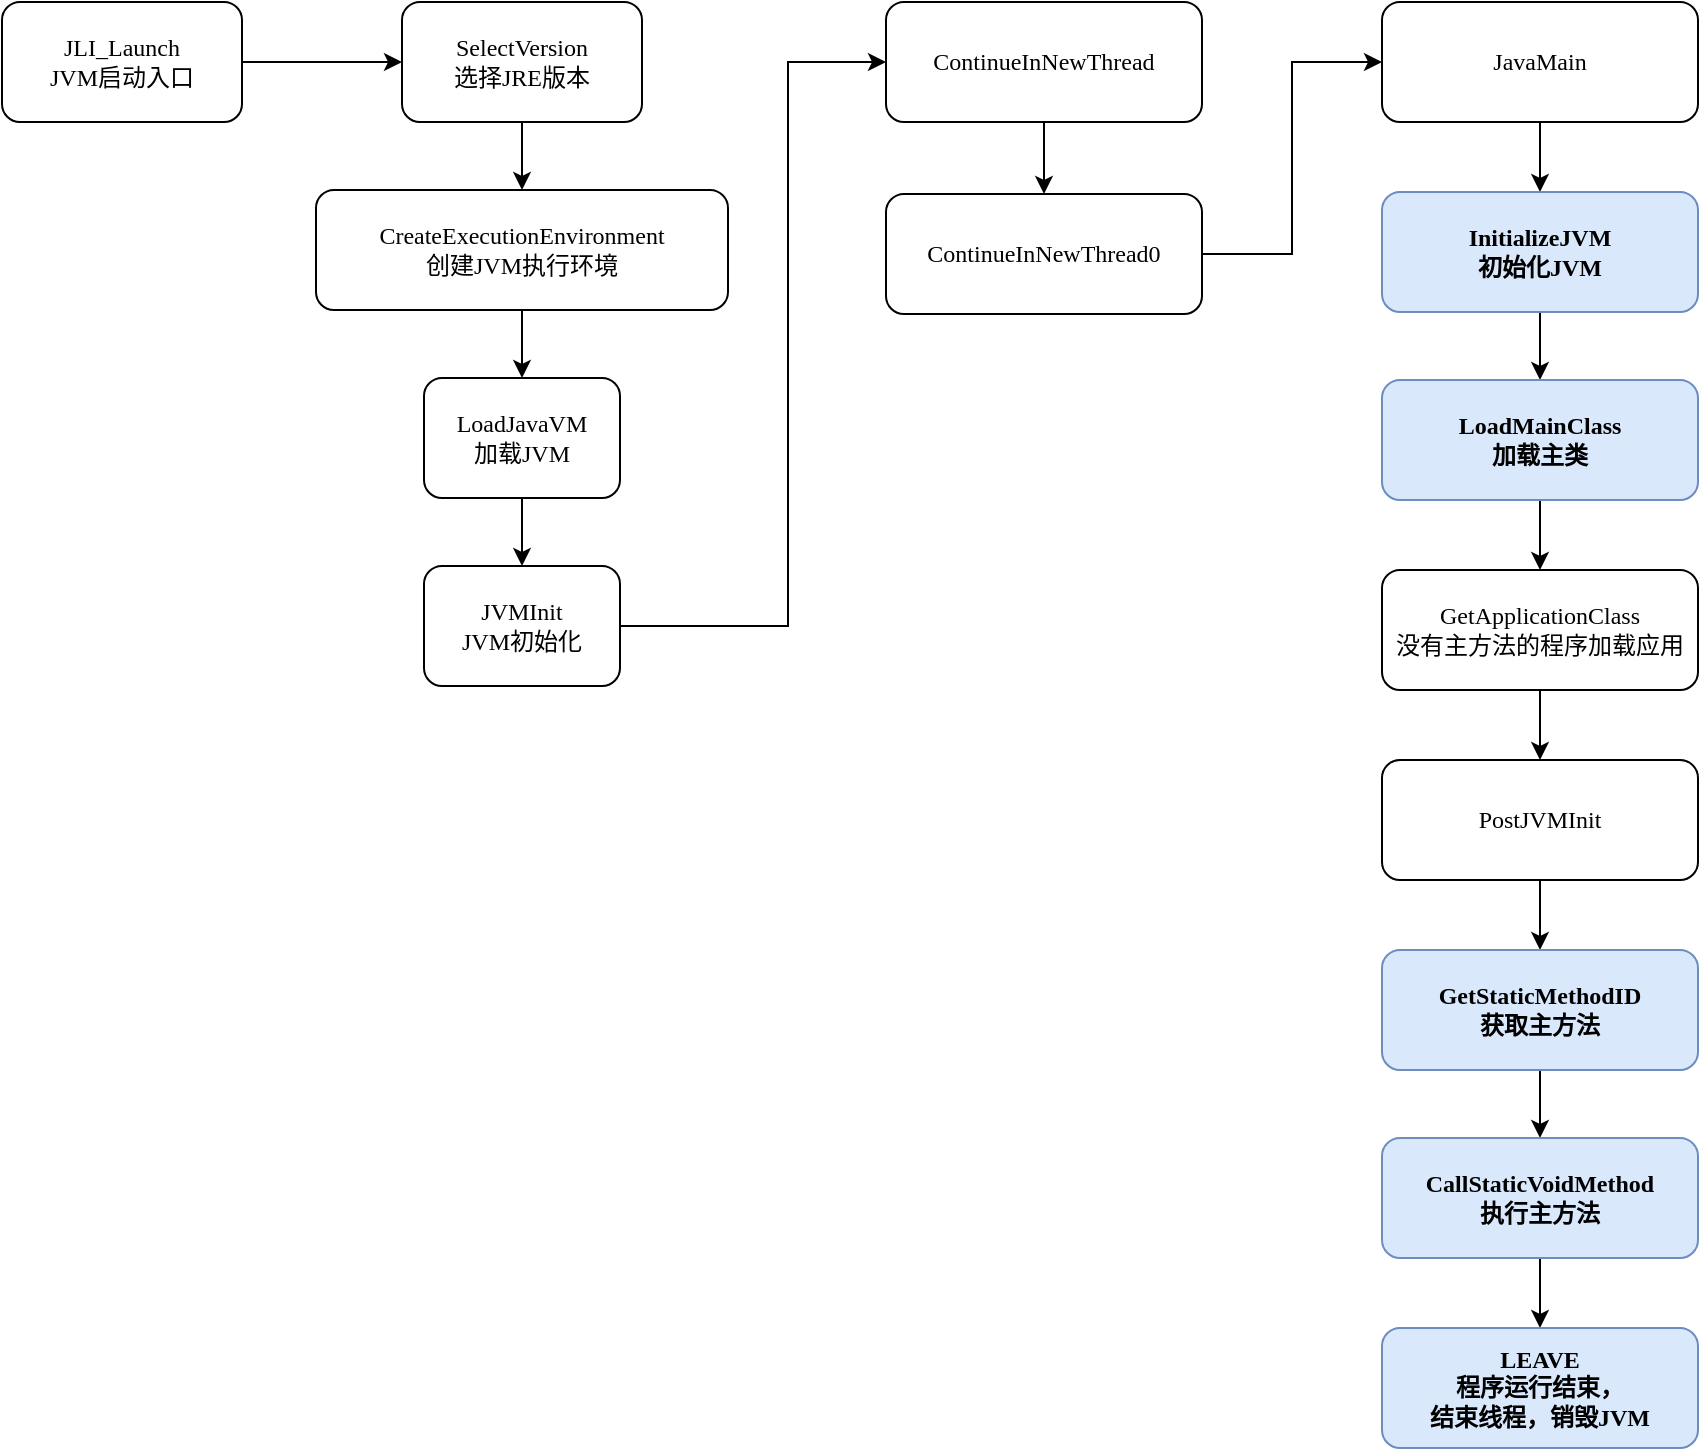 <mxfile version="24.6.4" type="device" pages="3">
  <diagram name="JVM启动执行过程" id="YjUK45eZEZIdvjQKvIaX">
    <mxGraphModel dx="1562" dy="909" grid="0" gridSize="10" guides="1" tooltips="1" connect="1" arrows="1" fold="1" page="0" pageScale="1" pageWidth="827" pageHeight="1169" math="0" shadow="0">
      <root>
        <mxCell id="0" />
        <mxCell id="1" parent="0" />
        <mxCell id="UUYlEBC3O2hFWeKP-FM0-3" value="" style="edgeStyle=orthogonalEdgeStyle;rounded=0;orthogonalLoop=1;jettySize=auto;html=1;" parent="1" source="UUYlEBC3O2hFWeKP-FM0-1" target="UUYlEBC3O2hFWeKP-FM0-2" edge="1">
          <mxGeometry relative="1" as="geometry" />
        </mxCell>
        <mxCell id="UUYlEBC3O2hFWeKP-FM0-1" value="JLI_Launch&lt;br&gt;JVM启动入口" style="rounded=1;whiteSpace=wrap;html=1;fontFamily=MesloLGS NF;" parent="1" vertex="1">
          <mxGeometry x="64" y="194" width="120" height="60" as="geometry" />
        </mxCell>
        <mxCell id="UUYlEBC3O2hFWeKP-FM0-5" value="" style="edgeStyle=orthogonalEdgeStyle;rounded=0;orthogonalLoop=1;jettySize=auto;html=1;" parent="1" source="UUYlEBC3O2hFWeKP-FM0-2" target="UUYlEBC3O2hFWeKP-FM0-4" edge="1">
          <mxGeometry relative="1" as="geometry" />
        </mxCell>
        <mxCell id="UUYlEBC3O2hFWeKP-FM0-2" value="SelectVersion&lt;br&gt;选择JRE版本" style="rounded=1;whiteSpace=wrap;html=1;fontFamily=MesloLGS NF;" parent="1" vertex="1">
          <mxGeometry x="264" y="194" width="120" height="60" as="geometry" />
        </mxCell>
        <mxCell id="UUYlEBC3O2hFWeKP-FM0-7" value="" style="edgeStyle=orthogonalEdgeStyle;rounded=0;orthogonalLoop=1;jettySize=auto;html=1;" parent="1" source="UUYlEBC3O2hFWeKP-FM0-4" target="UUYlEBC3O2hFWeKP-FM0-6" edge="1">
          <mxGeometry relative="1" as="geometry" />
        </mxCell>
        <mxCell id="UUYlEBC3O2hFWeKP-FM0-4" value="&lt;font&gt;CreateExecutionEnvironment&lt;br&gt;创建JVM执行环境&lt;/font&gt;" style="rounded=1;whiteSpace=wrap;html=1;fontFamily=MesloLGS NF;" parent="1" vertex="1">
          <mxGeometry x="221" y="288" width="206" height="60" as="geometry" />
        </mxCell>
        <mxCell id="UUYlEBC3O2hFWeKP-FM0-9" value="" style="edgeStyle=orthogonalEdgeStyle;rounded=0;orthogonalLoop=1;jettySize=auto;html=1;" parent="1" source="UUYlEBC3O2hFWeKP-FM0-6" target="UUYlEBC3O2hFWeKP-FM0-8" edge="1">
          <mxGeometry relative="1" as="geometry" />
        </mxCell>
        <mxCell id="UUYlEBC3O2hFWeKP-FM0-6" value="&lt;font face=&quot;MesloLGS NF&quot;&gt;LoadJavaVM&lt;br&gt;加载JVM&lt;/font&gt;" style="rounded=1;whiteSpace=wrap;html=1;" parent="1" vertex="1">
          <mxGeometry x="275" y="382" width="98" height="60" as="geometry" />
        </mxCell>
        <mxCell id="UUYlEBC3O2hFWeKP-FM0-11" value="" style="edgeStyle=orthogonalEdgeStyle;rounded=0;orthogonalLoop=1;jettySize=auto;html=1;entryX=0;entryY=0.5;entryDx=0;entryDy=0;exitX=1;exitY=0.5;exitDx=0;exitDy=0;" parent="1" source="UUYlEBC3O2hFWeKP-FM0-8" target="UUYlEBC3O2hFWeKP-FM0-10" edge="1">
          <mxGeometry relative="1" as="geometry">
            <Array as="points">
              <mxPoint x="457" y="506" />
              <mxPoint x="457" y="224" />
            </Array>
          </mxGeometry>
        </mxCell>
        <mxCell id="UUYlEBC3O2hFWeKP-FM0-8" value="&lt;font face=&quot;MesloLGS NF&quot;&gt;JVMInit&lt;br&gt;JVM初始化&lt;/font&gt;" style="rounded=1;whiteSpace=wrap;html=1;" parent="1" vertex="1">
          <mxGeometry x="275" y="476" width="98" height="60" as="geometry" />
        </mxCell>
        <mxCell id="UUYlEBC3O2hFWeKP-FM0-13" value="" style="edgeStyle=orthogonalEdgeStyle;rounded=0;orthogonalLoop=1;jettySize=auto;html=1;" parent="1" source="UUYlEBC3O2hFWeKP-FM0-10" target="UUYlEBC3O2hFWeKP-FM0-12" edge="1">
          <mxGeometry relative="1" as="geometry" />
        </mxCell>
        <mxCell id="UUYlEBC3O2hFWeKP-FM0-10" value="&lt;font&gt;ContinueInNewThread&lt;/font&gt;" style="rounded=1;whiteSpace=wrap;html=1;fontFamily=MesloLGS NF;" parent="1" vertex="1">
          <mxGeometry x="506" y="194" width="158" height="60" as="geometry" />
        </mxCell>
        <mxCell id="UUYlEBC3O2hFWeKP-FM0-15" value="" style="edgeStyle=orthogonalEdgeStyle;rounded=0;orthogonalLoop=1;jettySize=auto;html=1;entryX=0;entryY=0.5;entryDx=0;entryDy=0;" parent="1" source="UUYlEBC3O2hFWeKP-FM0-12" target="UUYlEBC3O2hFWeKP-FM0-14" edge="1">
          <mxGeometry relative="1" as="geometry" />
        </mxCell>
        <mxCell id="UUYlEBC3O2hFWeKP-FM0-12" value="&lt;font&gt;ContinueInNewThread0&lt;/font&gt;" style="rounded=1;whiteSpace=wrap;html=1;fontFamily=MesloLGS NF;" parent="1" vertex="1">
          <mxGeometry x="506" y="290" width="158" height="60" as="geometry" />
        </mxCell>
        <mxCell id="UUYlEBC3O2hFWeKP-FM0-17" value="" style="edgeStyle=orthogonalEdgeStyle;rounded=0;orthogonalLoop=1;jettySize=auto;html=1;" parent="1" source="UUYlEBC3O2hFWeKP-FM0-14" target="UUYlEBC3O2hFWeKP-FM0-16" edge="1">
          <mxGeometry relative="1" as="geometry" />
        </mxCell>
        <mxCell id="UUYlEBC3O2hFWeKP-FM0-14" value="&lt;font&gt;JavaMain&lt;/font&gt;" style="rounded=1;whiteSpace=wrap;html=1;fontFamily=MesloLGS NF;" parent="1" vertex="1">
          <mxGeometry x="754" y="194" width="158" height="60" as="geometry" />
        </mxCell>
        <mxCell id="UUYlEBC3O2hFWeKP-FM0-19" value="" style="edgeStyle=orthogonalEdgeStyle;rounded=0;orthogonalLoop=1;jettySize=auto;html=1;" parent="1" source="UUYlEBC3O2hFWeKP-FM0-16" target="UUYlEBC3O2hFWeKP-FM0-18" edge="1">
          <mxGeometry relative="1" as="geometry" />
        </mxCell>
        <mxCell id="UUYlEBC3O2hFWeKP-FM0-16" value="&lt;font&gt;InitializeJVM&lt;/font&gt;&lt;div&gt;&lt;font&gt;初始化JVM&lt;/font&gt;&lt;/div&gt;" style="rounded=1;whiteSpace=wrap;html=1;fontFamily=MesloLGS NF;fontStyle=1;fillColor=#dae8fc;strokeColor=#6c8ebf;" parent="1" vertex="1">
          <mxGeometry x="754" y="289" width="158" height="60" as="geometry" />
        </mxCell>
        <mxCell id="UUYlEBC3O2hFWeKP-FM0-21" value="" style="edgeStyle=orthogonalEdgeStyle;rounded=0;orthogonalLoop=1;jettySize=auto;html=1;" parent="1" source="UUYlEBC3O2hFWeKP-FM0-18" target="UUYlEBC3O2hFWeKP-FM0-20" edge="1">
          <mxGeometry relative="1" as="geometry" />
        </mxCell>
        <mxCell id="UUYlEBC3O2hFWeKP-FM0-18" value="&lt;font&gt;LoadMainClass&lt;/font&gt;&lt;div&gt;加载主类&lt;/div&gt;" style="rounded=1;whiteSpace=wrap;html=1;fontFamily=MesloLGS NF;fontStyle=1;fillColor=#dae8fc;strokeColor=#6c8ebf;" parent="1" vertex="1">
          <mxGeometry x="754" y="383" width="158" height="60" as="geometry" />
        </mxCell>
        <mxCell id="UUYlEBC3O2hFWeKP-FM0-23" value="" style="edgeStyle=orthogonalEdgeStyle;rounded=0;orthogonalLoop=1;jettySize=auto;html=1;" parent="1" source="UUYlEBC3O2hFWeKP-FM0-20" target="UUYlEBC3O2hFWeKP-FM0-22" edge="1">
          <mxGeometry relative="1" as="geometry" />
        </mxCell>
        <mxCell id="UUYlEBC3O2hFWeKP-FM0-20" value="&lt;span style=&quot;font-weight: normal;&quot;&gt;GetApplicationClass&lt;/span&gt;&lt;br&gt;&lt;div&gt;&lt;span style=&quot;font-weight: normal;&quot;&gt;没有主方法的程序加载应用&lt;/span&gt;&lt;/div&gt;" style="rounded=1;whiteSpace=wrap;html=1;fontFamily=MesloLGS NF;fontStyle=1" parent="1" vertex="1">
          <mxGeometry x="754" y="478" width="158" height="60" as="geometry" />
        </mxCell>
        <mxCell id="UUYlEBC3O2hFWeKP-FM0-25" value="" style="edgeStyle=orthogonalEdgeStyle;rounded=0;orthogonalLoop=1;jettySize=auto;html=1;" parent="1" source="UUYlEBC3O2hFWeKP-FM0-22" target="UUYlEBC3O2hFWeKP-FM0-24" edge="1">
          <mxGeometry relative="1" as="geometry" />
        </mxCell>
        <mxCell id="UUYlEBC3O2hFWeKP-FM0-22" value="&lt;span style=&quot;font-weight: 400;&quot;&gt;PostJVMInit&lt;/span&gt;" style="rounded=1;whiteSpace=wrap;html=1;fontFamily=MesloLGS NF;fontStyle=1" parent="1" vertex="1">
          <mxGeometry x="754" y="573" width="158" height="60" as="geometry" />
        </mxCell>
        <mxCell id="UUYlEBC3O2hFWeKP-FM0-27" value="" style="edgeStyle=orthogonalEdgeStyle;rounded=0;orthogonalLoop=1;jettySize=auto;html=1;" parent="1" source="UUYlEBC3O2hFWeKP-FM0-24" target="UUYlEBC3O2hFWeKP-FM0-26" edge="1">
          <mxGeometry relative="1" as="geometry" />
        </mxCell>
        <mxCell id="UUYlEBC3O2hFWeKP-FM0-24" value="&lt;span style=&quot;&quot;&gt;GetStaticMethodID&lt;/span&gt;&lt;br&gt;&lt;div&gt;&lt;span style=&quot;&quot;&gt;获取主方法&lt;/span&gt;&lt;/div&gt;" style="rounded=1;whiteSpace=wrap;html=1;fontFamily=MesloLGS NF;fontStyle=1;fillColor=#dae8fc;strokeColor=#6c8ebf;" parent="1" vertex="1">
          <mxGeometry x="754" y="668" width="158" height="60" as="geometry" />
        </mxCell>
        <mxCell id="UUYlEBC3O2hFWeKP-FM0-29" value="" style="edgeStyle=orthogonalEdgeStyle;rounded=0;orthogonalLoop=1;jettySize=auto;html=1;" parent="1" source="UUYlEBC3O2hFWeKP-FM0-26" target="UUYlEBC3O2hFWeKP-FM0-28" edge="1">
          <mxGeometry relative="1" as="geometry" />
        </mxCell>
        <mxCell id="UUYlEBC3O2hFWeKP-FM0-26" value="&lt;span style=&quot;&quot;&gt;CallStaticVoidMethod&lt;/span&gt;&lt;br&gt;&lt;div&gt;&lt;span style=&quot;&quot;&gt;执行主方法&lt;/span&gt;&lt;/div&gt;" style="rounded=1;whiteSpace=wrap;html=1;fontFamily=MesloLGS NF;fontStyle=1;fillColor=#dae8fc;strokeColor=#6c8ebf;" parent="1" vertex="1">
          <mxGeometry x="754" y="762" width="158" height="60" as="geometry" />
        </mxCell>
        <mxCell id="UUYlEBC3O2hFWeKP-FM0-28" value="&lt;span style=&quot;&quot;&gt;LEAVE&lt;/span&gt;&lt;br&gt;&lt;div&gt;&lt;span style=&quot;&quot;&gt;程序运行结束，&lt;/span&gt;&lt;/div&gt;&lt;div&gt;&lt;span style=&quot;&quot;&gt;结束线程，销毁JVM&lt;/span&gt;&lt;/div&gt;" style="rounded=1;whiteSpace=wrap;html=1;fontFamily=MesloLGS NF;fontStyle=1;fillColor=#dae8fc;strokeColor=#6c8ebf;" parent="1" vertex="1">
          <mxGeometry x="754" y="857" width="158" height="60" as="geometry" />
        </mxCell>
      </root>
    </mxGraphModel>
  </diagram>
  <diagram id="G6w0AAhwvrWnHxw-FEsF" name="JVM内存区域划分">
    <mxGraphModel dx="1562" dy="909" grid="0" gridSize="10" guides="1" tooltips="1" connect="1" arrows="1" fold="1" page="1" pageScale="1" pageWidth="827" pageHeight="1169" math="0" shadow="0">
      <root>
        <mxCell id="0" />
        <mxCell id="1" parent="0" />
        <mxCell id="JxQ9z8vcYJNLGDRxFOrY-1" value="" style="rounded=1;whiteSpace=wrap;html=1;" vertex="1" parent="1">
          <mxGeometry x="90" y="260" width="550" height="340" as="geometry" />
        </mxCell>
        <mxCell id="JxQ9z8vcYJNLGDRxFOrY-2" value="&lt;font face=&quot;MesloLGS NF&quot; style=&quot;font-size: 16px;&quot;&gt;运行时数据区域&lt;/font&gt;" style="text;html=1;align=center;verticalAlign=middle;whiteSpace=wrap;rounded=0;fontStyle=1" vertex="1" parent="1">
          <mxGeometry x="295" y="270" width="140" height="30" as="geometry" />
        </mxCell>
        <mxCell id="JxQ9z8vcYJNLGDRxFOrY-8" value="" style="rounded=0;whiteSpace=wrap;html=1;fillColor=#fff2cc;strokeColor=#d6b656;" vertex="1" parent="1">
          <mxGeometry x="140" y="330" width="180" height="240" as="geometry" />
        </mxCell>
        <mxCell id="JxQ9z8vcYJNLGDRxFOrY-3" value="堆" style="rounded=0;whiteSpace=wrap;html=1;fillColor=#ffe6cc;strokeColor=#d79b00;" vertex="1" parent="1">
          <mxGeometry x="170" y="390" width="120" height="60" as="geometry" />
        </mxCell>
        <mxCell id="JxQ9z8vcYJNLGDRxFOrY-4" value="方法区" style="rounded=0;whiteSpace=wrap;html=1;fillColor=#ffe6cc;strokeColor=#d79b00;" vertex="1" parent="1">
          <mxGeometry x="170" y="480" width="120" height="60" as="geometry" />
        </mxCell>
        <mxCell id="JxQ9z8vcYJNLGDRxFOrY-10" value="" style="rounded=0;whiteSpace=wrap;html=1;fillColor=#dae8fc;strokeColor=#6c8ebf;" vertex="1" parent="1">
          <mxGeometry x="410" y="330" width="180" height="240" as="geometry" />
        </mxCell>
        <mxCell id="JxQ9z8vcYJNLGDRxFOrY-13" value="" style="edgeStyle=orthogonalEdgeStyle;rounded=0;orthogonalLoop=1;jettySize=auto;html=1;dashed=1;" edge="1" parent="1" source="JxQ9z8vcYJNLGDRxFOrY-5" target="JxQ9z8vcYJNLGDRxFOrY-12">
          <mxGeometry relative="1" as="geometry">
            <Array as="points">
              <mxPoint x="712" y="410" />
              <mxPoint x="712" y="410" />
            </Array>
          </mxGeometry>
        </mxCell>
        <mxCell id="JxQ9z8vcYJNLGDRxFOrY-5" value="虚拟机栈" style="rounded=0;whiteSpace=wrap;html=1;fillColor=#e1d5e7;strokeColor=#9673a6;" vertex="1" parent="1">
          <mxGeometry x="440" y="390" width="120" height="40" as="geometry" />
        </mxCell>
        <mxCell id="JxQ9z8vcYJNLGDRxFOrY-6" value="本地方法栈" style="rounded=0;whiteSpace=wrap;html=1;fillColor=#e1d5e7;strokeColor=#9673a6;" vertex="1" parent="1">
          <mxGeometry x="440" y="450" width="120" height="40" as="geometry" />
        </mxCell>
        <mxCell id="JxQ9z8vcYJNLGDRxFOrY-7" value="程序计数器" style="rounded=0;whiteSpace=wrap;html=1;fillColor=#e1d5e7;strokeColor=#9673a6;" vertex="1" parent="1">
          <mxGeometry x="440" y="510" width="120" height="40" as="geometry" />
        </mxCell>
        <mxCell id="JxQ9z8vcYJNLGDRxFOrY-9" value="&lt;b style=&quot;font-size: 15px;&quot;&gt;线程共享&lt;/b&gt;" style="text;html=1;align=center;verticalAlign=middle;whiteSpace=wrap;rounded=0;fontFamily=MesloLGS NF;fontSize=15;" vertex="1" parent="1">
          <mxGeometry x="190" y="340" width="80" height="30" as="geometry" />
        </mxCell>
        <mxCell id="JxQ9z8vcYJNLGDRxFOrY-11" value="&lt;b style=&quot;font-size: 15px;&quot;&gt;线程私有&lt;/b&gt;" style="text;html=1;align=center;verticalAlign=middle;whiteSpace=wrap;rounded=0;fontFamily=MesloLGS NF;fontSize=15;" vertex="1" parent="1">
          <mxGeometry x="460" y="340" width="80" height="30" as="geometry" />
        </mxCell>
        <mxCell id="JxQ9z8vcYJNLGDRxFOrY-12" value="" style="whiteSpace=wrap;html=1;fillColor=#e1d5e7;strokeColor=#9673a6;rounded=0;" vertex="1" parent="1">
          <mxGeometry x="677" y="330" width="242" height="268" as="geometry" />
        </mxCell>
        <mxCell id="JxQ9z8vcYJNLGDRxFOrY-19" value="" style="edgeStyle=orthogonalEdgeStyle;rounded=0;orthogonalLoop=1;jettySize=auto;html=1;dashed=1;" edge="1" parent="1" source="JxQ9z8vcYJNLGDRxFOrY-14" target="JxQ9z8vcYJNLGDRxFOrY-18">
          <mxGeometry relative="1" as="geometry">
            <Array as="points">
              <mxPoint x="945" y="382" />
              <mxPoint x="945" y="382" />
            </Array>
          </mxGeometry>
        </mxCell>
        <mxCell id="JxQ9z8vcYJNLGDRxFOrY-14" value="栈帧" style="whiteSpace=wrap;html=1;fillColor=#f8cecc;strokeColor=#b85450;rounded=0;" vertex="1" parent="1">
          <mxGeometry x="747" y="360" width="109" height="43" as="geometry" />
        </mxCell>
        <mxCell id="JxQ9z8vcYJNLGDRxFOrY-15" value="栈帧" style="whiteSpace=wrap;html=1;fillColor=#f8cecc;strokeColor=#b85450;rounded=0;" vertex="1" parent="1">
          <mxGeometry x="747" y="428.5" width="109" height="43" as="geometry" />
        </mxCell>
        <mxCell id="JxQ9z8vcYJNLGDRxFOrY-16" value="栈帧" style="whiteSpace=wrap;html=1;fillColor=#f8cecc;strokeColor=#b85450;rounded=0;" vertex="1" parent="1">
          <mxGeometry x="747" y="533" width="109" height="43" as="geometry" />
        </mxCell>
        <mxCell id="JxQ9z8vcYJNLGDRxFOrY-17" value="&lt;b&gt;&lt;font style=&quot;font-size: 18px;&quot; face=&quot;MesloLGS NF&quot;&gt;……&lt;/font&gt;&lt;/b&gt;" style="text;html=1;align=center;verticalAlign=middle;whiteSpace=wrap;rounded=0;" vertex="1" parent="1">
          <mxGeometry x="774" y="485" width="60" height="30" as="geometry" />
        </mxCell>
        <mxCell id="JxQ9z8vcYJNLGDRxFOrY-18" value="" style="whiteSpace=wrap;html=1;fillColor=#f8cecc;strokeColor=#b85450;rounded=0;" vertex="1" parent="1">
          <mxGeometry x="965" y="330" width="178" height="270" as="geometry" />
        </mxCell>
        <mxCell id="JxQ9z8vcYJNLGDRxFOrY-20" value="局部变量表" style="rounded=1;whiteSpace=wrap;html=1;fillColor=#b1ddf0;strokeColor=#10739e;" vertex="1" parent="1">
          <mxGeometry x="994" y="368" width="120" height="38" as="geometry" />
        </mxCell>
        <mxCell id="JxQ9z8vcYJNLGDRxFOrY-21" value="操作数栈" style="rounded=1;whiteSpace=wrap;html=1;fillColor=#b1ddf0;strokeColor=#10739e;" vertex="1" parent="1">
          <mxGeometry x="996" y="429" width="120" height="38" as="geometry" />
        </mxCell>
        <mxCell id="JxQ9z8vcYJNLGDRxFOrY-22" value="动态链接" style="rounded=1;whiteSpace=wrap;html=1;fillColor=#b1ddf0;strokeColor=#10739e;" vertex="1" parent="1">
          <mxGeometry x="996" y="489" width="120" height="38" as="geometry" />
        </mxCell>
        <mxCell id="JxQ9z8vcYJNLGDRxFOrY-23" value="方法出口" style="rounded=1;whiteSpace=wrap;html=1;fillColor=#b1ddf0;strokeColor=#10739e;" vertex="1" parent="1">
          <mxGeometry x="996" y="550" width="120" height="38" as="geometry" />
        </mxCell>
      </root>
    </mxGraphModel>
  </diagram>
  <diagram id="9nNqRttB4fNmw-hEuLay" name="垃圾回收算法">
    <mxGraphModel dx="2389" dy="909" grid="0" gridSize="10" guides="1" tooltips="1" connect="1" arrows="1" fold="1" page="1" pageScale="1" pageWidth="827" pageHeight="1169" math="0" shadow="0">
      <root>
        <mxCell id="0" />
        <mxCell id="1" parent="0" />
        <mxCell id="gO5SrsTU0FrsLgeRAPql-7" value="&lt;font style=&quot;font-size: 18px;&quot; face=&quot;MesloLGS NF&quot;&gt;&lt;b&gt;本地内存&lt;/b&gt;&lt;/font&gt;" style="rounded=0;whiteSpace=wrap;html=1;verticalAlign=top;" vertex="1" parent="1">
          <mxGeometry x="570" y="424" width="370" height="286" as="geometry" />
        </mxCell>
        <mxCell id="gO5SrsTU0FrsLgeRAPql-1" value="堆内存" style="rounded=0;whiteSpace=wrap;html=1;align=center;verticalAlign=top;fontFamily=MesloLGS NF;fontSize=22;fontStyle=1" vertex="1" parent="1">
          <mxGeometry x="-4" y="424" width="538" height="286" as="geometry" />
        </mxCell>
        <mxCell id="gO5SrsTU0FrsLgeRAPql-2" value="&lt;font style=&quot;font-size: 16px;&quot;&gt;&lt;b&gt;新生代&lt;/b&gt;&lt;/font&gt;" style="rounded=0;whiteSpace=wrap;html=1;verticalAlign=top;fillColor=#d5e8d4;strokeColor=#82b366;" vertex="1" parent="1">
          <mxGeometry x="21" y="479" width="371" height="217" as="geometry" />
        </mxCell>
        <mxCell id="gO5SrsTU0FrsLgeRAPql-3" value="&lt;font style=&quot;font-size: 16px;&quot; face=&quot;MesloLGS NF&quot;&gt;&lt;b&gt;老年代&lt;/b&gt;&lt;/font&gt;" style="rounded=0;whiteSpace=wrap;html=1;verticalAlign=top;fillColor=#ffe6cc;strokeColor=#d79b00;" vertex="1" parent="1">
          <mxGeometry x="402" y="479" width="110" height="217" as="geometry" />
        </mxCell>
        <mxCell id="gO5SrsTU0FrsLgeRAPql-4" value="&lt;span style=&quot;font-size: 16px;&quot;&gt;&lt;b&gt;Eden&lt;/b&gt;&lt;/span&gt;" style="rounded=0;whiteSpace=wrap;html=1;verticalAlign=middle;fillColor=#60a917;fontColor=#ffffff;strokeColor=#2D7600;" vertex="1" parent="1">
          <mxGeometry x="35" y="523" width="234" height="160" as="geometry" />
        </mxCell>
        <mxCell id="gO5SrsTU0FrsLgeRAPql-6" value="&lt;font face=&quot;MesloLGS NF&quot;&gt;&lt;span style=&quot;font-size: 16px;&quot;&gt;&lt;b&gt;永久代&lt;/b&gt;&lt;/span&gt;&lt;/font&gt;&lt;div&gt;&lt;font face=&quot;MesloLGS NF&quot;&gt;&lt;span style=&quot;font-size: 16px;&quot;&gt;&lt;b&gt;（元空间）&lt;/b&gt;&lt;/span&gt;&lt;/font&gt;&lt;/div&gt;" style="rounded=0;whiteSpace=wrap;html=1;verticalAlign=top;fillColor=#ffe6cc;strokeColor=#d79b00;" vertex="1" parent="1">
          <mxGeometry x="580" y="481" width="134" height="217" as="geometry" />
        </mxCell>
        <mxCell id="gO5SrsTU0FrsLgeRAPql-10" value="&lt;font face=&quot;MesloLGS NF&quot;&gt;&lt;span style=&quot;font-size: 16px;&quot;&gt;&lt;b&gt;直接内存&lt;/b&gt;&lt;/span&gt;&lt;/font&gt;" style="rounded=0;whiteSpace=wrap;html=1;verticalAlign=top;fillColor=#ffe6cc;strokeColor=#d79b00;" vertex="1" parent="1">
          <mxGeometry x="788" y="481" width="134" height="217" as="geometry" />
        </mxCell>
        <mxCell id="gO5SrsTU0FrsLgeRAPql-11" value="&lt;b&gt;运行时常量池&lt;/b&gt;" style="rounded=0;whiteSpace=wrap;html=1;fillColor=#d5e8d4;strokeColor=#82b366;" vertex="1" parent="1">
          <mxGeometry x="598" y="582.5" width="98" height="60" as="geometry" />
        </mxCell>
        <mxCell id="gO5SrsTU0FrsLgeRAPql-12" value="" style="group" vertex="1" connectable="0" parent="1">
          <mxGeometry x="279" y="523" width="103" height="160" as="geometry" />
        </mxCell>
        <mxCell id="gO5SrsTU0FrsLgeRAPql-5" value="&lt;span style=&quot;font-size: 16px;&quot;&gt;&lt;b&gt;Survivor&lt;/b&gt;&lt;/span&gt;" style="rounded=0;whiteSpace=wrap;html=1;verticalAlign=top;fillColor=#008a00;fontColor=#ffffff;strokeColor=#005700;" vertex="1" parent="gO5SrsTU0FrsLgeRAPql-12">
          <mxGeometry width="103" height="160" as="geometry" />
        </mxCell>
        <mxCell id="gO5SrsTU0FrsLgeRAPql-8" value="&lt;span style=&quot;font-size: 16px;&quot;&gt;&lt;b&gt;From&lt;/b&gt;&lt;/span&gt;" style="rounded=0;whiteSpace=wrap;html=1;verticalAlign=middle;fillColor=#d5e8d4;strokeColor=#82b366;" vertex="1" parent="gO5SrsTU0FrsLgeRAPql-12">
          <mxGeometry x="4" y="34" width="43" height="111" as="geometry" />
        </mxCell>
        <mxCell id="gO5SrsTU0FrsLgeRAPql-9" value="&lt;span style=&quot;font-size: 16px;&quot;&gt;&lt;b&gt;To&lt;/b&gt;&lt;/span&gt;" style="rounded=0;whiteSpace=wrap;html=1;verticalAlign=middle;fillColor=#d5e8d4;strokeColor=#82b366;" vertex="1" parent="gO5SrsTU0FrsLgeRAPql-12">
          <mxGeometry x="55" y="34" width="43" height="111" as="geometry" />
        </mxCell>
      </root>
    </mxGraphModel>
  </diagram>
</mxfile>
